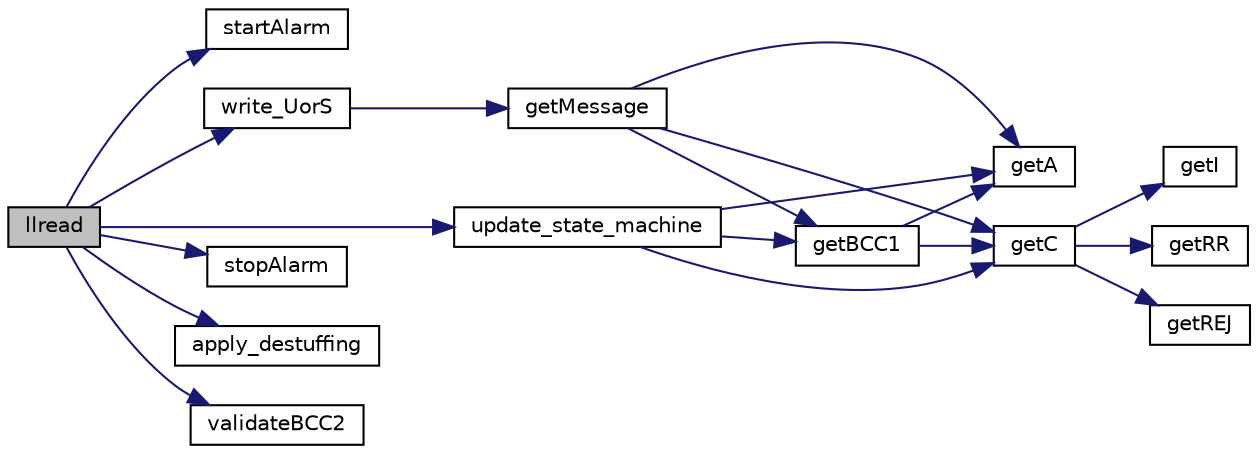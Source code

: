 digraph "llread"
{
  edge [fontname="Helvetica",fontsize="10",labelfontname="Helvetica",labelfontsize="10"];
  node [fontname="Helvetica",fontsize="10",shape=record];
  rankdir="LR";
  Node1 [label="llread",height=0.2,width=0.4,color="black", fillcolor="grey75", style="filled", fontcolor="black"];
  Node1 -> Node2 [color="midnightblue",fontsize="10",style="solid",fontname="Helvetica"];
  Node2 [label="startAlarm",height=0.2,width=0.4,color="black", fillcolor="white", style="filled",URL="$_data_link_protocol_8c.html#a49297b2b7505288d30cfe8a7e5ed19eb"];
  Node1 -> Node3 [color="midnightblue",fontsize="10",style="solid",fontname="Helvetica"];
  Node3 [label="update_state_machine",height=0.2,width=0.4,color="black", fillcolor="white", style="filled",URL="$_data_link_protocol_8c.html#ae6b9522ed0e0617707ec39205ac3d66b"];
  Node3 -> Node4 [color="midnightblue",fontsize="10",style="solid",fontname="Helvetica"];
  Node4 [label="getA",height=0.2,width=0.4,color="black", fillcolor="white", style="filled",URL="$_data_link_protocol_8c.html#a6a7b7f464b479f94feff8d9a00b18641"];
  Node3 -> Node5 [color="midnightblue",fontsize="10",style="solid",fontname="Helvetica"];
  Node5 [label="getC",height=0.2,width=0.4,color="black", fillcolor="white", style="filled",URL="$_data_link_protocol_8c.html#aaa901ccedf05fba90552bdacbd11d3e9"];
  Node5 -> Node6 [color="midnightblue",fontsize="10",style="solid",fontname="Helvetica"];
  Node6 [label="getI",height=0.2,width=0.4,color="black", fillcolor="white", style="filled",URL="$_data_link_protocol_8c.html#a1e4dbedff6dab62b362ac8ce0c34db2b"];
  Node5 -> Node7 [color="midnightblue",fontsize="10",style="solid",fontname="Helvetica"];
  Node7 [label="getRR",height=0.2,width=0.4,color="black", fillcolor="white", style="filled",URL="$_data_link_protocol_8c.html#a61563a2133275f81530af205df721370"];
  Node5 -> Node8 [color="midnightblue",fontsize="10",style="solid",fontname="Helvetica"];
  Node8 [label="getREJ",height=0.2,width=0.4,color="black", fillcolor="white", style="filled",URL="$_data_link_protocol_8c.html#abaa3708a048ddc5767862379efc6a548"];
  Node3 -> Node9 [color="midnightblue",fontsize="10",style="solid",fontname="Helvetica"];
  Node9 [label="getBCC1",height=0.2,width=0.4,color="black", fillcolor="white", style="filled",URL="$_data_link_protocol_8c.html#afa532baada4350c6ed5b8193170b419d"];
  Node9 -> Node4 [color="midnightblue",fontsize="10",style="solid",fontname="Helvetica"];
  Node9 -> Node5 [color="midnightblue",fontsize="10",style="solid",fontname="Helvetica"];
  Node1 -> Node10 [color="midnightblue",fontsize="10",style="solid",fontname="Helvetica"];
  Node10 [label="stopAlarm",height=0.2,width=0.4,color="black", fillcolor="white", style="filled",URL="$_data_link_protocol_8c.html#a7ae58fc4d576671de97e4eab7d92d8ce"];
  Node1 -> Node11 [color="midnightblue",fontsize="10",style="solid",fontname="Helvetica"];
  Node11 [label="apply_destuffing",height=0.2,width=0.4,color="black", fillcolor="white", style="filled",URL="$_data_link_protocol_8c.html#ae36e00d7a30049b1b576c2ade31f6544"];
  Node1 -> Node12 [color="midnightblue",fontsize="10",style="solid",fontname="Helvetica"];
  Node12 [label="validateBCC2",height=0.2,width=0.4,color="black", fillcolor="white", style="filled",URL="$_data_link_protocol_8c.html#a8cc2689cf337466f422f4c3647b6b558"];
  Node1 -> Node13 [color="midnightblue",fontsize="10",style="solid",fontname="Helvetica"];
  Node13 [label="write_UorS",height=0.2,width=0.4,color="black", fillcolor="white", style="filled",URL="$_data_link_protocol_8c.html#a91dbcb5921f187a9984cc67ea03398fc"];
  Node13 -> Node14 [color="midnightblue",fontsize="10",style="solid",fontname="Helvetica"];
  Node14 [label="getMessage",height=0.2,width=0.4,color="black", fillcolor="white", style="filled",URL="$_data_link_protocol_8c.html#a15fda084e7c867a3bbec56c610d51328"];
  Node14 -> Node4 [color="midnightblue",fontsize="10",style="solid",fontname="Helvetica"];
  Node14 -> Node5 [color="midnightblue",fontsize="10",style="solid",fontname="Helvetica"];
  Node14 -> Node9 [color="midnightblue",fontsize="10",style="solid",fontname="Helvetica"];
}
